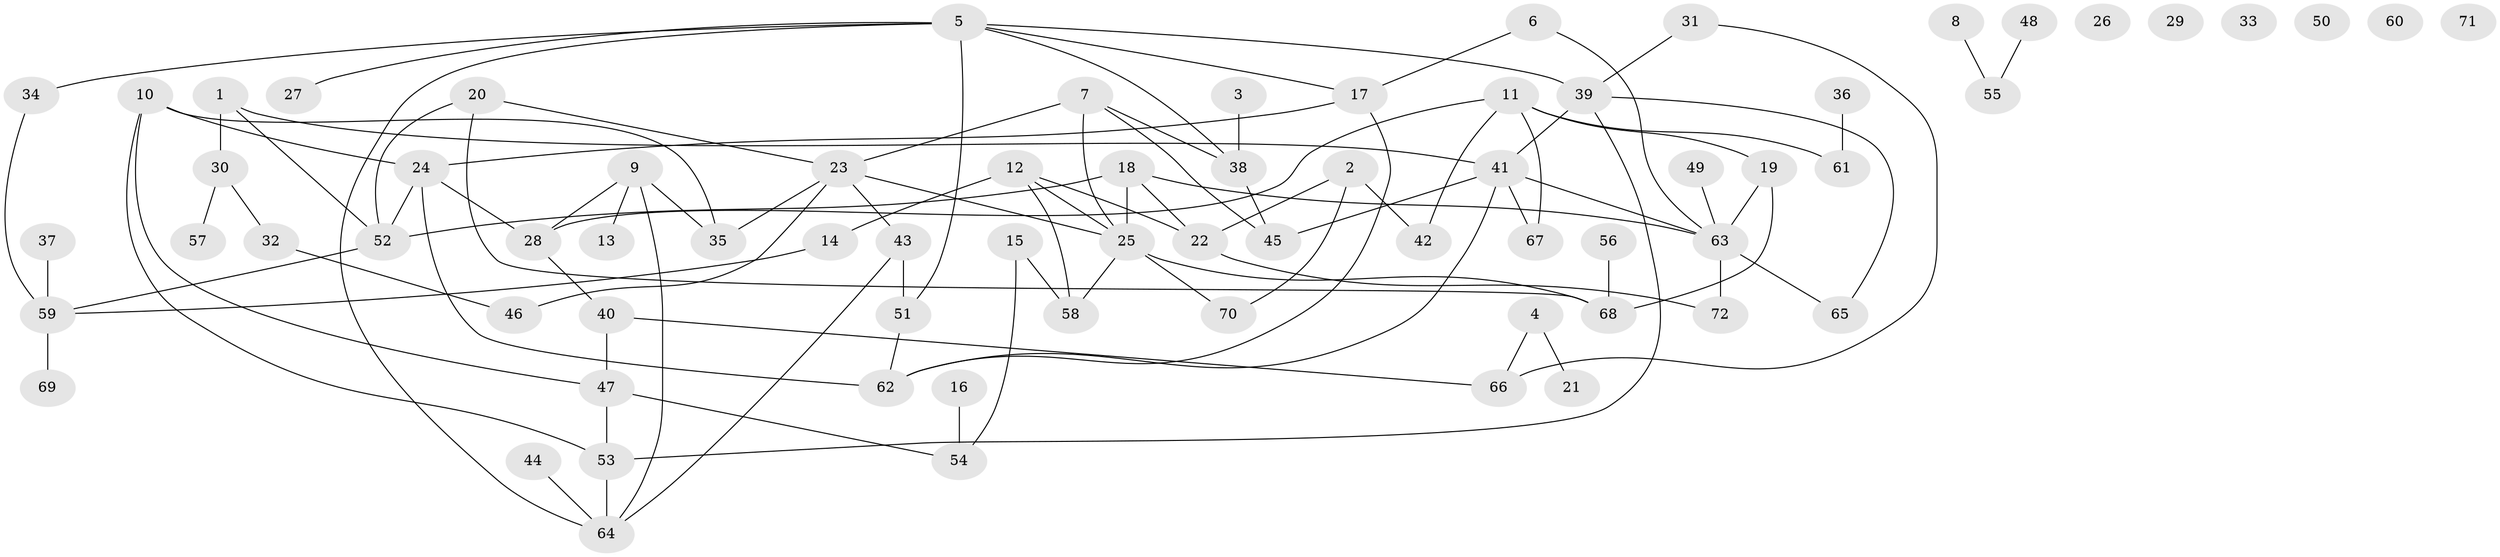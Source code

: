 // Generated by graph-tools (version 1.1) at 2025/25/03/09/25 03:25:13]
// undirected, 72 vertices, 99 edges
graph export_dot {
graph [start="1"]
  node [color=gray90,style=filled];
  1;
  2;
  3;
  4;
  5;
  6;
  7;
  8;
  9;
  10;
  11;
  12;
  13;
  14;
  15;
  16;
  17;
  18;
  19;
  20;
  21;
  22;
  23;
  24;
  25;
  26;
  27;
  28;
  29;
  30;
  31;
  32;
  33;
  34;
  35;
  36;
  37;
  38;
  39;
  40;
  41;
  42;
  43;
  44;
  45;
  46;
  47;
  48;
  49;
  50;
  51;
  52;
  53;
  54;
  55;
  56;
  57;
  58;
  59;
  60;
  61;
  62;
  63;
  64;
  65;
  66;
  67;
  68;
  69;
  70;
  71;
  72;
  1 -- 30;
  1 -- 41;
  1 -- 52;
  2 -- 22;
  2 -- 42;
  2 -- 70;
  3 -- 38;
  4 -- 21;
  4 -- 66;
  5 -- 17;
  5 -- 27;
  5 -- 34;
  5 -- 38;
  5 -- 39;
  5 -- 51;
  5 -- 64;
  6 -- 17;
  6 -- 63;
  7 -- 23;
  7 -- 25;
  7 -- 38;
  7 -- 45;
  8 -- 55;
  9 -- 13;
  9 -- 28;
  9 -- 35;
  9 -- 64;
  10 -- 24;
  10 -- 35;
  10 -- 47;
  10 -- 53;
  11 -- 19;
  11 -- 28;
  11 -- 42;
  11 -- 61;
  11 -- 67;
  12 -- 14;
  12 -- 22;
  12 -- 25;
  12 -- 58;
  14 -- 59;
  15 -- 54;
  15 -- 58;
  16 -- 54;
  17 -- 24;
  17 -- 62;
  18 -- 22;
  18 -- 25;
  18 -- 52;
  18 -- 63;
  19 -- 63;
  19 -- 68;
  20 -- 23;
  20 -- 52;
  20 -- 68;
  22 -- 72;
  23 -- 25;
  23 -- 35;
  23 -- 43;
  23 -- 46;
  24 -- 28;
  24 -- 52;
  24 -- 62;
  25 -- 58;
  25 -- 68;
  25 -- 70;
  28 -- 40;
  30 -- 32;
  30 -- 57;
  31 -- 39;
  31 -- 66;
  32 -- 46;
  34 -- 59;
  36 -- 61;
  37 -- 59;
  38 -- 45;
  39 -- 41;
  39 -- 53;
  39 -- 65;
  40 -- 47;
  40 -- 66;
  41 -- 45;
  41 -- 62;
  41 -- 63;
  41 -- 67;
  43 -- 51;
  43 -- 64;
  44 -- 64;
  47 -- 53;
  47 -- 54;
  48 -- 55;
  49 -- 63;
  51 -- 62;
  52 -- 59;
  53 -- 64;
  56 -- 68;
  59 -- 69;
  63 -- 65;
  63 -- 72;
}
